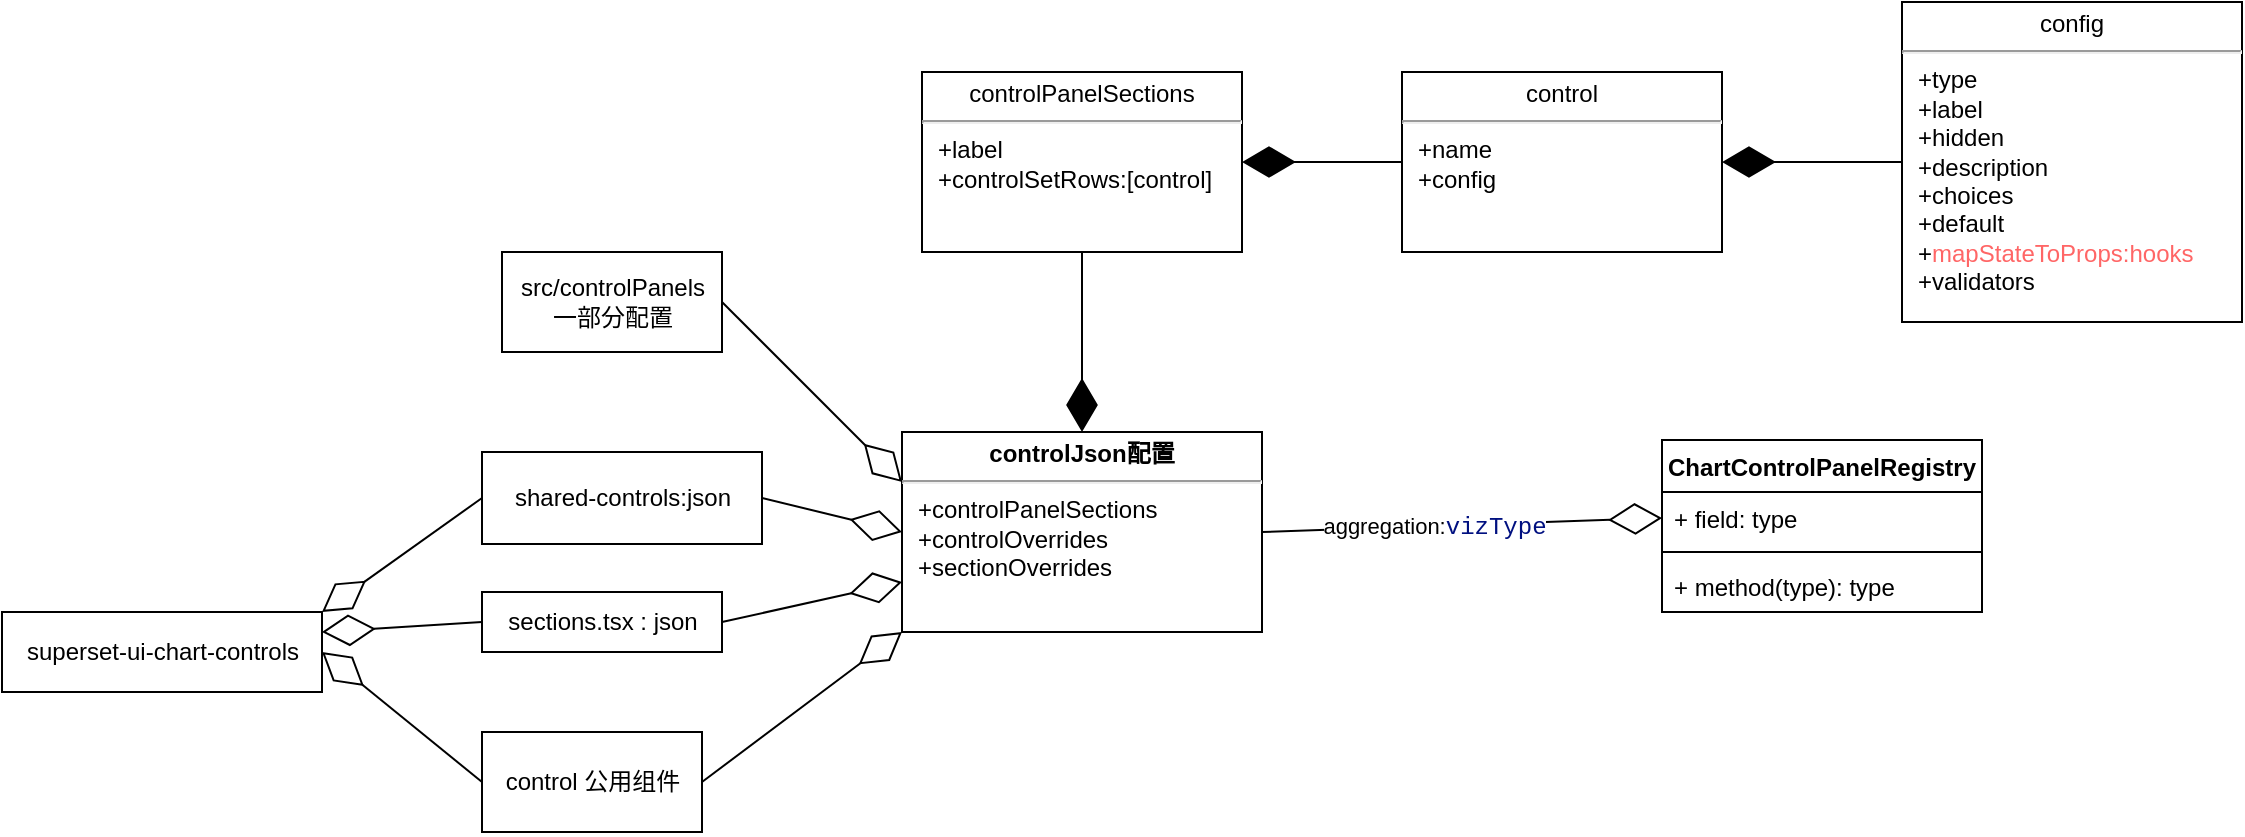 <mxfile version="16.5.6" type="github">
  <diagram id="O3Ez_hzxwPLfM8ofuaC-" name="Page-1">
    <mxGraphModel dx="1426" dy="794" grid="1" gridSize="10" guides="1" tooltips="1" connect="1" arrows="1" fold="1" page="1" pageScale="1" pageWidth="3300" pageHeight="4681" math="0" shadow="0">
      <root>
        <mxCell id="0" />
        <mxCell id="1" parent="0" />
        <mxCell id="LOee8j2guJBx5GGu3rni-1" value="ChartControlPanelRegistry" style="swimlane;fontStyle=1;align=center;verticalAlign=top;childLayout=stackLayout;horizontal=1;startSize=26;horizontalStack=0;resizeParent=1;resizeParentMax=0;resizeLast=0;collapsible=1;marginBottom=0;" vertex="1" parent="1">
          <mxGeometry x="1120" y="294" width="160" height="86" as="geometry" />
        </mxCell>
        <mxCell id="LOee8j2guJBx5GGu3rni-2" value="+ field: type" style="text;strokeColor=none;fillColor=none;align=left;verticalAlign=top;spacingLeft=4;spacingRight=4;overflow=hidden;rotatable=0;points=[[0,0.5],[1,0.5]];portConstraint=eastwest;" vertex="1" parent="LOee8j2guJBx5GGu3rni-1">
          <mxGeometry y="26" width="160" height="26" as="geometry" />
        </mxCell>
        <mxCell id="LOee8j2guJBx5GGu3rni-3" value="" style="line;strokeWidth=1;fillColor=none;align=left;verticalAlign=middle;spacingTop=-1;spacingLeft=3;spacingRight=3;rotatable=0;labelPosition=right;points=[];portConstraint=eastwest;" vertex="1" parent="LOee8j2guJBx5GGu3rni-1">
          <mxGeometry y="52" width="160" height="8" as="geometry" />
        </mxCell>
        <mxCell id="LOee8j2guJBx5GGu3rni-4" value="+ method(type): type" style="text;strokeColor=none;fillColor=none;align=left;verticalAlign=top;spacingLeft=4;spacingRight=4;overflow=hidden;rotatable=0;points=[[0,0.5],[1,0.5]];portConstraint=eastwest;" vertex="1" parent="LOee8j2guJBx5GGu3rni-1">
          <mxGeometry y="60" width="160" height="26" as="geometry" />
        </mxCell>
        <mxCell id="LOee8j2guJBx5GGu3rni-6" value="" style="endArrow=diamondThin;endFill=0;endSize=24;html=1;rounded=0;entryX=0;entryY=0.5;entryDx=0;entryDy=0;exitX=1;exitY=0.5;exitDx=0;exitDy=0;" edge="1" parent="1" source="LOee8j2guJBx5GGu3rni-34" target="LOee8j2guJBx5GGu3rni-2">
          <mxGeometry width="160" relative="1" as="geometry">
            <mxPoint x="840" y="313" as="sourcePoint" />
            <mxPoint x="890" y="312.5" as="targetPoint" />
          </mxGeometry>
        </mxCell>
        <mxCell id="LOee8j2guJBx5GGu3rni-8" value="aggregation:&lt;span style=&quot;color: rgb(0 , 16 , 128) ; font-family: &amp;#34;menlo&amp;#34; , &amp;#34;monaco&amp;#34; , &amp;#34;courier new&amp;#34; , monospace ; font-size: 12px&quot;&gt;vizType&lt;/span&gt;" style="edgeLabel;html=1;align=center;verticalAlign=middle;resizable=0;points=[];" vertex="1" connectable="0" parent="LOee8j2guJBx5GGu3rni-6">
          <mxGeometry x="-0.144" y="-1" relative="1" as="geometry">
            <mxPoint as="offset" />
          </mxGeometry>
        </mxCell>
        <mxCell id="LOee8j2guJBx5GGu3rni-9" value="src/controlPanels&lt;br&gt;一部分配置" style="html=1;" vertex="1" parent="1">
          <mxGeometry x="540" y="200" width="110" height="50" as="geometry" />
        </mxCell>
        <mxCell id="LOee8j2guJBx5GGu3rni-11" value="superset-ui-chart-controls" style="html=1;" vertex="1" parent="1">
          <mxGeometry x="290" y="380" width="160" height="40" as="geometry" />
        </mxCell>
        <mxCell id="LOee8j2guJBx5GGu3rni-13" value="control 公用组件" style="html=1;" vertex="1" parent="1">
          <mxGeometry x="530" y="440" width="110" height="50" as="geometry" />
        </mxCell>
        <mxCell id="LOee8j2guJBx5GGu3rni-14" value="" style="endArrow=diamondThin;endFill=0;endSize=24;html=1;rounded=0;entryX=1;entryY=0.5;entryDx=0;entryDy=0;exitX=0;exitY=0.5;exitDx=0;exitDy=0;" edge="1" parent="1" source="LOee8j2guJBx5GGu3rni-13" target="LOee8j2guJBx5GGu3rni-11">
          <mxGeometry width="160" relative="1" as="geometry">
            <mxPoint x="830" y="200" as="sourcePoint" />
            <mxPoint x="990" y="200" as="targetPoint" />
          </mxGeometry>
        </mxCell>
        <mxCell id="LOee8j2guJBx5GGu3rni-15" value="sections.tsx : json" style="html=1;" vertex="1" parent="1">
          <mxGeometry x="530" y="370" width="120" height="30" as="geometry" />
        </mxCell>
        <mxCell id="LOee8j2guJBx5GGu3rni-16" value="shared-controls:json" style="html=1;" vertex="1" parent="1">
          <mxGeometry x="530" y="300" width="140" height="46" as="geometry" />
        </mxCell>
        <mxCell id="LOee8j2guJBx5GGu3rni-17" value="" style="endArrow=diamondThin;endFill=0;endSize=24;html=1;rounded=0;entryX=1;entryY=0.25;entryDx=0;entryDy=0;exitX=0;exitY=0.5;exitDx=0;exitDy=0;" edge="1" parent="1" source="LOee8j2guJBx5GGu3rni-15" target="LOee8j2guJBx5GGu3rni-11">
          <mxGeometry width="160" relative="1" as="geometry">
            <mxPoint x="560" y="465" as="sourcePoint" />
            <mxPoint x="480" y="350" as="targetPoint" />
          </mxGeometry>
        </mxCell>
        <mxCell id="LOee8j2guJBx5GGu3rni-18" value="" style="endArrow=diamondThin;endFill=0;endSize=24;html=1;rounded=0;entryX=1;entryY=0;entryDx=0;entryDy=0;exitX=0;exitY=0.5;exitDx=0;exitDy=0;" edge="1" parent="1" source="LOee8j2guJBx5GGu3rni-16" target="LOee8j2guJBx5GGu3rni-11">
          <mxGeometry width="160" relative="1" as="geometry">
            <mxPoint x="550" y="485" as="sourcePoint" />
            <mxPoint x="470" y="370" as="targetPoint" />
          </mxGeometry>
        </mxCell>
        <mxCell id="LOee8j2guJBx5GGu3rni-19" value="" style="endArrow=diamondThin;endFill=0;endSize=24;html=1;rounded=0;entryX=0;entryY=1;entryDx=0;entryDy=0;exitX=1;exitY=0.5;exitDx=0;exitDy=0;" edge="1" parent="1" source="LOee8j2guJBx5GGu3rni-13" target="LOee8j2guJBx5GGu3rni-34">
          <mxGeometry width="160" relative="1" as="geometry">
            <mxPoint x="840" y="433" as="sourcePoint" />
            <mxPoint x="730" y="313" as="targetPoint" />
          </mxGeometry>
        </mxCell>
        <mxCell id="LOee8j2guJBx5GGu3rni-20" value="" style="endArrow=diamondThin;endFill=0;endSize=24;html=1;rounded=0;exitX=1;exitY=0.5;exitDx=0;exitDy=0;entryX=0;entryY=0.75;entryDx=0;entryDy=0;" edge="1" parent="1" source="LOee8j2guJBx5GGu3rni-15" target="LOee8j2guJBx5GGu3rni-34">
          <mxGeometry width="160" relative="1" as="geometry">
            <mxPoint x="780" y="470" as="sourcePoint" />
            <mxPoint x="730" y="310" as="targetPoint" />
          </mxGeometry>
        </mxCell>
        <mxCell id="LOee8j2guJBx5GGu3rni-21" value="" style="endArrow=diamondThin;endFill=0;endSize=24;html=1;rounded=0;exitX=1;exitY=0.5;exitDx=0;exitDy=0;entryX=0;entryY=0.25;entryDx=0;entryDy=0;" edge="1" parent="1" source="LOee8j2guJBx5GGu3rni-9" target="LOee8j2guJBx5GGu3rni-34">
          <mxGeometry width="160" relative="1" as="geometry">
            <mxPoint x="680" y="200" as="sourcePoint" />
            <mxPoint x="730" y="288" as="targetPoint" />
          </mxGeometry>
        </mxCell>
        <mxCell id="LOee8j2guJBx5GGu3rni-22" value="" style="endArrow=diamondThin;endFill=0;endSize=24;html=1;rounded=0;exitX=1;exitY=0.5;exitDx=0;exitDy=0;entryX=0;entryY=0.5;entryDx=0;entryDy=0;" edge="1" parent="1" source="LOee8j2guJBx5GGu3rni-16" target="LOee8j2guJBx5GGu3rni-34">
          <mxGeometry width="160" relative="1" as="geometry">
            <mxPoint x="830" y="560" as="sourcePoint" />
            <mxPoint x="730" y="300.5" as="targetPoint" />
          </mxGeometry>
        </mxCell>
        <mxCell id="LOee8j2guJBx5GGu3rni-34" value="&lt;p style=&quot;margin: 4px 0px 0px ; text-align: center&quot;&gt;&lt;b&gt;controlJson配置&lt;/b&gt;&lt;/p&gt;&lt;hr&gt;&lt;p style=&quot;margin: 0px ; margin-left: 8px&quot;&gt;+controlPanelSections&lt;br&gt;+controlOverrides&lt;br&gt;&lt;/p&gt;&lt;p style=&quot;margin: 0px ; margin-left: 8px&quot;&gt;+sectionOverrides&lt;/p&gt;" style="verticalAlign=top;align=left;overflow=fill;fontSize=12;fontFamily=Helvetica;html=1;" vertex="1" parent="1">
          <mxGeometry x="740" y="290" width="180" height="100" as="geometry" />
        </mxCell>
        <mxCell id="LOee8j2guJBx5GGu3rni-37" value="&lt;p style=&quot;margin: 4px 0px 0px ; text-align: center&quot;&gt;controlPanelSections&lt;/p&gt;&lt;hr&gt;&lt;p style=&quot;margin: 0px ; margin-left: 8px&quot;&gt;+label&lt;/p&gt;&lt;p style=&quot;margin: 0px ; margin-left: 8px&quot;&gt;+controlSetRows:[control]&lt;/p&gt;" style="verticalAlign=top;align=left;overflow=fill;fontSize=12;fontFamily=Helvetica;html=1;" vertex="1" parent="1">
          <mxGeometry x="750" y="110" width="160" height="90" as="geometry" />
        </mxCell>
        <mxCell id="LOee8j2guJBx5GGu3rni-38" value="" style="endArrow=diamondThin;endFill=1;endSize=24;html=1;rounded=0;exitX=0.5;exitY=1;exitDx=0;exitDy=0;entryX=0.5;entryY=0;entryDx=0;entryDy=0;" edge="1" parent="1" source="LOee8j2guJBx5GGu3rni-37" target="LOee8j2guJBx5GGu3rni-34">
          <mxGeometry width="160" relative="1" as="geometry">
            <mxPoint x="760" y="430" as="sourcePoint" />
            <mxPoint x="920" y="430" as="targetPoint" />
          </mxGeometry>
        </mxCell>
        <mxCell id="LOee8j2guJBx5GGu3rni-40" value="&lt;p style=&quot;margin: 4px 0px 0px ; text-align: center&quot;&gt;control&lt;/p&gt;&lt;hr&gt;&lt;p style=&quot;margin: 0px ; margin-left: 8px&quot;&gt;+name&lt;/p&gt;&lt;p style=&quot;margin: 0px ; margin-left: 8px&quot;&gt;+config&lt;/p&gt;" style="verticalAlign=top;align=left;overflow=fill;fontSize=12;fontFamily=Helvetica;html=1;" vertex="1" parent="1">
          <mxGeometry x="990" y="110" width="160" height="90" as="geometry" />
        </mxCell>
        <mxCell id="LOee8j2guJBx5GGu3rni-41" value="&lt;p style=&quot;margin: 4px 0px 0px ; text-align: center&quot;&gt;config&lt;/p&gt;&lt;hr&gt;&lt;p style=&quot;margin: 0px ; margin-left: 8px&quot;&gt;+type&lt;br style=&quot;padding: 0px ; margin: 0px&quot;&gt;+label&lt;br style=&quot;padding: 0px ; margin: 0px&quot;&gt;+hidden&lt;br style=&quot;padding: 0px ; margin: 0px&quot;&gt;+description&lt;br style=&quot;padding: 0px ; margin: 0px&quot;&gt;+choices&lt;br style=&quot;padding: 0px ; margin: 0px&quot;&gt;+default&lt;br style=&quot;padding: 0px ; margin: 0px&quot;&gt;+&lt;font color=&quot;#ff6666&quot;&gt;mapStateToProps:hooks&lt;/font&gt;&lt;br style=&quot;padding: 0px ; margin: 0px&quot;&gt;+validators&lt;br&gt;&lt;/p&gt;" style="verticalAlign=top;align=left;overflow=fill;fontSize=12;fontFamily=Helvetica;html=1;" vertex="1" parent="1">
          <mxGeometry x="1240" y="75" width="170" height="160" as="geometry" />
        </mxCell>
        <mxCell id="LOee8j2guJBx5GGu3rni-42" value="" style="endArrow=diamondThin;endFill=1;endSize=24;html=1;rounded=0;exitX=0;exitY=0.5;exitDx=0;exitDy=0;entryX=1;entryY=0.5;entryDx=0;entryDy=0;" edge="1" parent="1" source="LOee8j2guJBx5GGu3rni-40" target="LOee8j2guJBx5GGu3rni-37">
          <mxGeometry width="160" relative="1" as="geometry">
            <mxPoint x="840" y="210" as="sourcePoint" />
            <mxPoint x="840" y="300" as="targetPoint" />
          </mxGeometry>
        </mxCell>
        <mxCell id="LOee8j2guJBx5GGu3rni-43" value="" style="endArrow=diamondThin;endFill=1;endSize=24;html=1;rounded=0;exitX=0;exitY=0.5;exitDx=0;exitDy=0;entryX=1;entryY=0.5;entryDx=0;entryDy=0;" edge="1" parent="1" source="LOee8j2guJBx5GGu3rni-41" target="LOee8j2guJBx5GGu3rni-40">
          <mxGeometry width="160" relative="1" as="geometry">
            <mxPoint x="850" y="220" as="sourcePoint" />
            <mxPoint x="850" y="310" as="targetPoint" />
          </mxGeometry>
        </mxCell>
      </root>
    </mxGraphModel>
  </diagram>
</mxfile>
